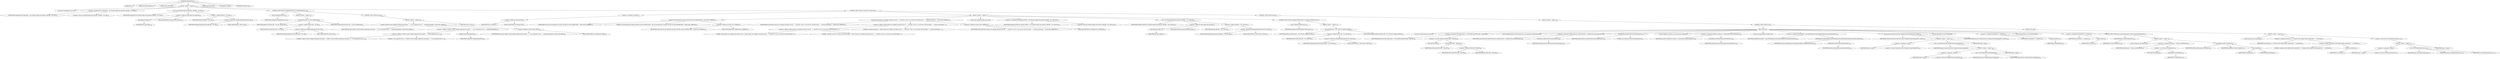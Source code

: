 digraph "addVendorFiles" {  
"579" [label = <(METHOD,addVendorFiles)<SUB>457</SUB>> ]
"45" [label = <(PARAM,this)<SUB>457</SUB>> ]
"580" [label = <(PARAM,Hashtable ejbFiles)<SUB>457</SUB>> ]
"581" [label = <(PARAM,String ddPrefix)<SUB>457</SUB>> ]
"582" [label = <(BLOCK,&lt;empty&gt;,&lt;empty&gt;)<SUB>457</SUB>> ]
"47" [label = <(LOCAL,File weblogicDD: java.io.File)> ]
"583" [label = <(&lt;operator&gt;.assignment,File weblogicDD = new File(getConfig().descriptorDir, ddPrefix + WL_DD))<SUB>458</SUB>> ]
"584" [label = <(IDENTIFIER,weblogicDD,File weblogicDD = new File(getConfig().descriptorDir, ddPrefix + WL_DD))<SUB>458</SUB>> ]
"585" [label = <(&lt;operator&gt;.alloc,new File(getConfig().descriptorDir, ddPrefix + WL_DD))<SUB>458</SUB>> ]
"586" [label = <(&lt;init&gt;,new File(getConfig().descriptorDir, ddPrefix + WL_DD))<SUB>458</SUB>> ]
"46" [label = <(IDENTIFIER,weblogicDD,new File(getConfig().descriptorDir, ddPrefix + WL_DD))<SUB>458</SUB>> ]
"587" [label = <(&lt;operator&gt;.fieldAccess,getConfig().descriptorDir)<SUB>458</SUB>> ]
"588" [label = <(getConfig,getConfig())<SUB>458</SUB>> ]
"44" [label = <(IDENTIFIER,this,getConfig())<SUB>458</SUB>> ]
"589" [label = <(FIELD_IDENTIFIER,descriptorDir,descriptorDir)<SUB>458</SUB>> ]
"590" [label = <(&lt;operator&gt;.addition,ddPrefix + WL_DD)<SUB>458</SUB>> ]
"591" [label = <(IDENTIFIER,ddPrefix,ddPrefix + WL_DD)<SUB>458</SUB>> ]
"592" [label = <(&lt;operator&gt;.fieldAccess,WeblogicDeploymentTool.WL_DD)<SUB>458</SUB>> ]
"593" [label = <(IDENTIFIER,WeblogicDeploymentTool,ddPrefix + WL_DD)<SUB>458</SUB>> ]
"594" [label = <(FIELD_IDENTIFIER,WL_DD,WL_DD)<SUB>458</SUB>> ]
"595" [label = <(CONTROL_STRUCTURE,if (weblogicDD.exists()),if (weblogicDD.exists()))<SUB>460</SUB>> ]
"596" [label = <(exists,weblogicDD.exists())<SUB>460</SUB>> ]
"597" [label = <(IDENTIFIER,weblogicDD,weblogicDD.exists())<SUB>460</SUB>> ]
"598" [label = <(BLOCK,&lt;empty&gt;,&lt;empty&gt;)<SUB>460</SUB>> ]
"599" [label = <(put,put(META_DIR + WL_DD, weblogicDD))<SUB>461</SUB>> ]
"600" [label = <(IDENTIFIER,ejbFiles,put(META_DIR + WL_DD, weblogicDD))<SUB>461</SUB>> ]
"601" [label = <(&lt;operator&gt;.addition,META_DIR + WL_DD)<SUB>461</SUB>> ]
"602" [label = <(IDENTIFIER,META_DIR,META_DIR + WL_DD)<SUB>461</SUB>> ]
"603" [label = <(&lt;operator&gt;.fieldAccess,WeblogicDeploymentTool.WL_DD)<SUB>461</SUB>> ]
"604" [label = <(IDENTIFIER,WeblogicDeploymentTool,META_DIR + WL_DD)<SUB>461</SUB>> ]
"605" [label = <(FIELD_IDENTIFIER,WL_DD,WL_DD)<SUB>461</SUB>> ]
"606" [label = <(IDENTIFIER,weblogicDD,put(META_DIR + WL_DD, weblogicDD))<SUB>462</SUB>> ]
"607" [label = <(CONTROL_STRUCTURE,else,else)<SUB>463</SUB>> ]
"608" [label = <(BLOCK,&lt;empty&gt;,&lt;empty&gt;)<SUB>463</SUB>> ]
"609" [label = <(log,log(&quot;Unable to locate weblogic deployment descriptor. &quot; + &quot;It was expected to be in &quot; + weblogicDD.getPath(), Project.MSG_WARN))<SUB>464</SUB>> ]
"48" [label = <(IDENTIFIER,this,log(&quot;Unable to locate weblogic deployment descriptor. &quot; + &quot;It was expected to be in &quot; + weblogicDD.getPath(), Project.MSG_WARN))<SUB>464</SUB>> ]
"610" [label = <(&lt;operator&gt;.addition,&quot;Unable to locate weblogic deployment descriptor. &quot; + &quot;It was expected to be in &quot; + weblogicDD.getPath())<SUB>464</SUB>> ]
"611" [label = <(&lt;operator&gt;.addition,&quot;Unable to locate weblogic deployment descriptor. &quot; + &quot;It was expected to be in &quot;)<SUB>464</SUB>> ]
"612" [label = <(LITERAL,&quot;Unable to locate weblogic deployment descriptor. &quot;,&quot;Unable to locate weblogic deployment descriptor. &quot; + &quot;It was expected to be in &quot;)<SUB>464</SUB>> ]
"613" [label = <(LITERAL,&quot;It was expected to be in &quot;,&quot;Unable to locate weblogic deployment descriptor. &quot; + &quot;It was expected to be in &quot;)<SUB>465</SUB>> ]
"614" [label = <(getPath,weblogicDD.getPath())<SUB>466</SUB>> ]
"615" [label = <(IDENTIFIER,weblogicDD,weblogicDD.getPath())<SUB>466</SUB>> ]
"616" [label = <(&lt;operator&gt;.fieldAccess,Project.MSG_WARN)<SUB>466</SUB>> ]
"617" [label = <(IDENTIFIER,Project,log(&quot;Unable to locate weblogic deployment descriptor. &quot; + &quot;It was expected to be in &quot; + weblogicDD.getPath(), Project.MSG_WARN))<SUB>466</SUB>> ]
"618" [label = <(FIELD_IDENTIFIER,MSG_WARN,MSG_WARN)<SUB>466</SUB>> ]
"619" [label = <(RETURN,return;,return;)<SUB>467</SUB>> ]
"620" [label = <(CONTROL_STRUCTURE,if (!newCMP),if (!newCMP))<SUB>470</SUB>> ]
"621" [label = <(&lt;operator&gt;.logicalNot,!newCMP)<SUB>470</SUB>> ]
"622" [label = <(&lt;operator&gt;.fieldAccess,this.newCMP)<SUB>470</SUB>> ]
"623" [label = <(IDENTIFIER,this,!newCMP)<SUB>470</SUB>> ]
"624" [label = <(FIELD_IDENTIFIER,newCMP,newCMP)<SUB>470</SUB>> ]
"625" [label = <(BLOCK,&lt;empty&gt;,&lt;empty&gt;)<SUB>470</SUB>> ]
"626" [label = <(log,log(&quot;The old method for locating CMP files has been DEPRECATED.&quot;, Project.MSG_VERBOSE))<SUB>471</SUB>> ]
"49" [label = <(IDENTIFIER,this,log(&quot;The old method for locating CMP files has been DEPRECATED.&quot;, Project.MSG_VERBOSE))<SUB>471</SUB>> ]
"627" [label = <(LITERAL,&quot;The old method for locating CMP files has been DEPRECATED.&quot;,log(&quot;The old method for locating CMP files has been DEPRECATED.&quot;, Project.MSG_VERBOSE))<SUB>471</SUB>> ]
"628" [label = <(&lt;operator&gt;.fieldAccess,Project.MSG_VERBOSE)<SUB>471</SUB>> ]
"629" [label = <(IDENTIFIER,Project,log(&quot;The old method for locating CMP files has been DEPRECATED.&quot;, Project.MSG_VERBOSE))<SUB>471</SUB>> ]
"630" [label = <(FIELD_IDENTIFIER,MSG_VERBOSE,MSG_VERBOSE)<SUB>471</SUB>> ]
"631" [label = <(log,log(&quot;Please adjust your weblogic descriptor and set &quot; + &quot;newCMP=\&quot;true\&quot; to use the new CMP descriptor &quot; + &quot;inclusion mechanism. &quot;, Project.MSG_VERBOSE))<SUB>472</SUB>> ]
"50" [label = <(IDENTIFIER,this,log(&quot;Please adjust your weblogic descriptor and set &quot; + &quot;newCMP=\&quot;true\&quot; to use the new CMP descriptor &quot; + &quot;inclusion mechanism. &quot;, Project.MSG_VERBOSE))<SUB>472</SUB>> ]
"632" [label = <(&lt;operator&gt;.addition,&quot;Please adjust your weblogic descriptor and set &quot; + &quot;newCMP=\&quot;true\&quot; to use the new CMP descriptor &quot; + &quot;inclusion mechanism. &quot;)<SUB>472</SUB>> ]
"633" [label = <(&lt;operator&gt;.addition,&quot;Please adjust your weblogic descriptor and set &quot; + &quot;newCMP=\&quot;true\&quot; to use the new CMP descriptor &quot;)<SUB>472</SUB>> ]
"634" [label = <(LITERAL,&quot;Please adjust your weblogic descriptor and set &quot;,&quot;Please adjust your weblogic descriptor and set &quot; + &quot;newCMP=\&quot;true\&quot; to use the new CMP descriptor &quot;)<SUB>472</SUB>> ]
"635" [label = <(LITERAL,&quot;newCMP=\&quot;true\&quot; to use the new CMP descriptor &quot;,&quot;Please adjust your weblogic descriptor and set &quot; + &quot;newCMP=\&quot;true\&quot; to use the new CMP descriptor &quot;)<SUB>473</SUB>> ]
"636" [label = <(LITERAL,&quot;inclusion mechanism. &quot;,&quot;Please adjust your weblogic descriptor and set &quot; + &quot;newCMP=\&quot;true\&quot; to use the new CMP descriptor &quot; + &quot;inclusion mechanism. &quot;)<SUB>474</SUB>> ]
"637" [label = <(&lt;operator&gt;.fieldAccess,Project.MSG_VERBOSE)<SUB>474</SUB>> ]
"638" [label = <(IDENTIFIER,Project,log(&quot;Please adjust your weblogic descriptor and set &quot; + &quot;newCMP=\&quot;true\&quot; to use the new CMP descriptor &quot; + &quot;inclusion mechanism. &quot;, Project.MSG_VERBOSE))<SUB>474</SUB>> ]
"639" [label = <(FIELD_IDENTIFIER,MSG_VERBOSE,MSG_VERBOSE)<SUB>474</SUB>> ]
"53" [label = <(LOCAL,File weblogicCMPDD: java.io.File)> ]
"640" [label = <(&lt;operator&gt;.assignment,File weblogicCMPDD = new File(getConfig().descriptorDir, ddPrefix + WL_CMP_DD))<SUB>476</SUB>> ]
"641" [label = <(IDENTIFIER,weblogicCMPDD,File weblogicCMPDD = new File(getConfig().descriptorDir, ddPrefix + WL_CMP_DD))<SUB>476</SUB>> ]
"642" [label = <(&lt;operator&gt;.alloc,new File(getConfig().descriptorDir, ddPrefix + WL_CMP_DD))<SUB>476</SUB>> ]
"643" [label = <(&lt;init&gt;,new File(getConfig().descriptorDir, ddPrefix + WL_CMP_DD))<SUB>476</SUB>> ]
"52" [label = <(IDENTIFIER,weblogicCMPDD,new File(getConfig().descriptorDir, ddPrefix + WL_CMP_DD))<SUB>476</SUB>> ]
"644" [label = <(&lt;operator&gt;.fieldAccess,getConfig().descriptorDir)<SUB>476</SUB>> ]
"645" [label = <(getConfig,getConfig())<SUB>476</SUB>> ]
"51" [label = <(IDENTIFIER,this,getConfig())<SUB>476</SUB>> ]
"646" [label = <(FIELD_IDENTIFIER,descriptorDir,descriptorDir)<SUB>476</SUB>> ]
"647" [label = <(&lt;operator&gt;.addition,ddPrefix + WL_CMP_DD)<SUB>476</SUB>> ]
"648" [label = <(IDENTIFIER,ddPrefix,ddPrefix + WL_CMP_DD)<SUB>476</SUB>> ]
"649" [label = <(&lt;operator&gt;.fieldAccess,WeblogicDeploymentTool.WL_CMP_DD)<SUB>476</SUB>> ]
"650" [label = <(IDENTIFIER,WeblogicDeploymentTool,ddPrefix + WL_CMP_DD)<SUB>476</SUB>> ]
"651" [label = <(FIELD_IDENTIFIER,WL_CMP_DD,WL_CMP_DD)<SUB>476</SUB>> ]
"652" [label = <(CONTROL_STRUCTURE,if (weblogicCMPDD.exists()),if (weblogicCMPDD.exists()))<SUB>478</SUB>> ]
"653" [label = <(exists,weblogicCMPDD.exists())<SUB>478</SUB>> ]
"654" [label = <(IDENTIFIER,weblogicCMPDD,weblogicCMPDD.exists())<SUB>478</SUB>> ]
"655" [label = <(BLOCK,&lt;empty&gt;,&lt;empty&gt;)<SUB>478</SUB>> ]
"656" [label = <(put,put(META_DIR + WL_CMP_DD, weblogicCMPDD))<SUB>479</SUB>> ]
"657" [label = <(IDENTIFIER,ejbFiles,put(META_DIR + WL_CMP_DD, weblogicCMPDD))<SUB>479</SUB>> ]
"658" [label = <(&lt;operator&gt;.addition,META_DIR + WL_CMP_DD)<SUB>479</SUB>> ]
"659" [label = <(IDENTIFIER,META_DIR,META_DIR + WL_CMP_DD)<SUB>479</SUB>> ]
"660" [label = <(&lt;operator&gt;.fieldAccess,WeblogicDeploymentTool.WL_CMP_DD)<SUB>479</SUB>> ]
"661" [label = <(IDENTIFIER,WeblogicDeploymentTool,META_DIR + WL_CMP_DD)<SUB>479</SUB>> ]
"662" [label = <(FIELD_IDENTIFIER,WL_CMP_DD,WL_CMP_DD)<SUB>479</SUB>> ]
"663" [label = <(IDENTIFIER,weblogicCMPDD,put(META_DIR + WL_CMP_DD, weblogicCMPDD))<SUB>480</SUB>> ]
"664" [label = <(CONTROL_STRUCTURE,else,else)<SUB>482</SUB>> ]
"665" [label = <(BLOCK,&lt;empty&gt;,&lt;empty&gt;)<SUB>482</SUB>> ]
"666" [label = <(CONTROL_STRUCTURE,try,try)<SUB>487</SUB>> ]
"667" [label = <(BLOCK,try,try)<SUB>487</SUB>> ]
"668" [label = <(LOCAL,File ejbDescriptor: java.io.File)> ]
"669" [label = <(&lt;operator&gt;.assignment,File ejbDescriptor = (File) ejbFiles.get(META_DIR + EJB_DD))<SUB>488</SUB>> ]
"670" [label = <(IDENTIFIER,ejbDescriptor,File ejbDescriptor = (File) ejbFiles.get(META_DIR + EJB_DD))<SUB>488</SUB>> ]
"671" [label = <(&lt;operator&gt;.cast,(File) ejbFiles.get(META_DIR + EJB_DD))<SUB>488</SUB>> ]
"672" [label = <(TYPE_REF,File,File)<SUB>488</SUB>> ]
"673" [label = <(get,get(META_DIR + EJB_DD))<SUB>488</SUB>> ]
"674" [label = <(IDENTIFIER,ejbFiles,get(META_DIR + EJB_DD))<SUB>488</SUB>> ]
"675" [label = <(&lt;operator&gt;.addition,META_DIR + EJB_DD)<SUB>488</SUB>> ]
"676" [label = <(IDENTIFIER,META_DIR,META_DIR + EJB_DD)<SUB>488</SUB>> ]
"677" [label = <(IDENTIFIER,EJB_DD,META_DIR + EJB_DD)<SUB>488</SUB>> ]
"678" [label = <(LOCAL,SAXParserFactory saxParserFactory: javax.xml.parsers.SAXParserFactory)> ]
"679" [label = <(&lt;operator&gt;.assignment,SAXParserFactory saxParserFactory = SAXParserFactory.newInstance())<SUB>489</SUB>> ]
"680" [label = <(IDENTIFIER,saxParserFactory,SAXParserFactory saxParserFactory = SAXParserFactory.newInstance())<SUB>489</SUB>> ]
"681" [label = <(newInstance,SAXParserFactory.newInstance())<SUB>489</SUB>> ]
"682" [label = <(IDENTIFIER,SAXParserFactory,SAXParserFactory.newInstance())<SUB>489</SUB>> ]
"683" [label = <(setValidating,saxParserFactory.setValidating(true))<SUB>491</SUB>> ]
"684" [label = <(IDENTIFIER,saxParserFactory,saxParserFactory.setValidating(true))<SUB>491</SUB>> ]
"685" [label = <(LITERAL,true,saxParserFactory.setValidating(true))<SUB>491</SUB>> ]
"686" [label = <(LOCAL,SAXParser saxParser: javax.xml.parsers.SAXParser)> ]
"687" [label = <(&lt;operator&gt;.assignment,SAXParser saxParser = saxParserFactory.newSAXParser())<SUB>493</SUB>> ]
"688" [label = <(IDENTIFIER,saxParser,SAXParser saxParser = saxParserFactory.newSAXParser())<SUB>493</SUB>> ]
"689" [label = <(newSAXParser,saxParserFactory.newSAXParser())<SUB>493</SUB>> ]
"690" [label = <(IDENTIFIER,saxParserFactory,saxParserFactory.newSAXParser())<SUB>493</SUB>> ]
"691" [label = <(LOCAL,DescriptorHandler handler: ANY)> ]
"692" [label = <(&lt;operator&gt;.assignment,ANY handler = this.getWeblogicDescriptorHandler(ejbDescriptor.getParentFile()))<SUB>494</SUB>> ]
"693" [label = <(IDENTIFIER,handler,ANY handler = this.getWeblogicDescriptorHandler(ejbDescriptor.getParentFile()))<SUB>494</SUB>> ]
"694" [label = <(getWeblogicDescriptorHandler,this.getWeblogicDescriptorHandler(ejbDescriptor.getParentFile()))<SUB>495</SUB>> ]
"54" [label = <(IDENTIFIER,this,this.getWeblogicDescriptorHandler(ejbDescriptor.getParentFile()))<SUB>495</SUB>> ]
"695" [label = <(getParentFile,ejbDescriptor.getParentFile())<SUB>495</SUB>> ]
"696" [label = <(IDENTIFIER,ejbDescriptor,ejbDescriptor.getParentFile())<SUB>495</SUB>> ]
"697" [label = <(parse,parse(new InputSource(new FileInputStream(weblogicDD)), handler))<SUB>497</SUB>> ]
"698" [label = <(IDENTIFIER,saxParser,parse(new InputSource(new FileInputStream(weblogicDD)), handler))<SUB>497</SUB>> ]
"699" [label = <(BLOCK,&lt;empty&gt;,&lt;empty&gt;)<SUB>497</SUB>> ]
"700" [label = <(&lt;operator&gt;.assignment,&lt;empty&gt;)> ]
"701" [label = <(IDENTIFIER,$obj6,&lt;empty&gt;)> ]
"702" [label = <(&lt;operator&gt;.alloc,new InputSource(new FileInputStream(weblogicDD)))<SUB>497</SUB>> ]
"703" [label = <(&lt;init&gt;,new InputSource(new FileInputStream(weblogicDD)))<SUB>497</SUB>> ]
"704" [label = <(IDENTIFIER,$obj6,new InputSource(new FileInputStream(weblogicDD)))> ]
"705" [label = <(BLOCK,&lt;empty&gt;,&lt;empty&gt;)<SUB>498</SUB>> ]
"706" [label = <(&lt;operator&gt;.assignment,&lt;empty&gt;)> ]
"707" [label = <(IDENTIFIER,$obj5,&lt;empty&gt;)> ]
"708" [label = <(&lt;operator&gt;.alloc,new FileInputStream(weblogicDD))<SUB>498</SUB>> ]
"709" [label = <(&lt;init&gt;,new FileInputStream(weblogicDD))<SUB>498</SUB>> ]
"710" [label = <(IDENTIFIER,$obj5,new FileInputStream(weblogicDD))> ]
"711" [label = <(IDENTIFIER,weblogicDD,new FileInputStream(weblogicDD))<SUB>498</SUB>> ]
"712" [label = <(IDENTIFIER,$obj5,&lt;empty&gt;)> ]
"713" [label = <(IDENTIFIER,$obj6,&lt;empty&gt;)> ]
"714" [label = <(IDENTIFIER,handler,parse(new InputSource(new FileInputStream(weblogicDD)), handler))<SUB>499</SUB>> ]
"715" [label = <(LOCAL,Hashtable ht: java.util.Hashtable)> ]
"716" [label = <(&lt;operator&gt;.assignment,Hashtable ht = getFiles())<SUB>501</SUB>> ]
"717" [label = <(IDENTIFIER,ht,Hashtable ht = getFiles())<SUB>501</SUB>> ]
"718" [label = <(getFiles,getFiles())<SUB>501</SUB>> ]
"719" [label = <(IDENTIFIER,handler,getFiles())<SUB>501</SUB>> ]
"720" [label = <(LOCAL,Enumeration e: java.util.Enumeration)> ]
"721" [label = <(&lt;operator&gt;.assignment,Enumeration e = ht.keys())<SUB>502</SUB>> ]
"722" [label = <(IDENTIFIER,e,Enumeration e = ht.keys())<SUB>502</SUB>> ]
"723" [label = <(keys,ht.keys())<SUB>502</SUB>> ]
"724" [label = <(IDENTIFIER,ht,ht.keys())<SUB>502</SUB>> ]
"725" [label = <(CONTROL_STRUCTURE,while (e.hasMoreElements()),while (e.hasMoreElements()))<SUB>504</SUB>> ]
"726" [label = <(hasMoreElements,e.hasMoreElements())<SUB>504</SUB>> ]
"727" [label = <(IDENTIFIER,e,e.hasMoreElements())<SUB>504</SUB>> ]
"728" [label = <(BLOCK,&lt;empty&gt;,&lt;empty&gt;)<SUB>504</SUB>> ]
"729" [label = <(LOCAL,String key: java.lang.String)> ]
"730" [label = <(&lt;operator&gt;.assignment,String key = (String) e.nextElement())<SUB>505</SUB>> ]
"731" [label = <(IDENTIFIER,key,String key = (String) e.nextElement())<SUB>505</SUB>> ]
"732" [label = <(&lt;operator&gt;.cast,(String) e.nextElement())<SUB>505</SUB>> ]
"733" [label = <(TYPE_REF,String,String)<SUB>505</SUB>> ]
"734" [label = <(nextElement,e.nextElement())<SUB>505</SUB>> ]
"735" [label = <(IDENTIFIER,e,e.nextElement())<SUB>505</SUB>> ]
"736" [label = <(put,ejbFiles.put(key, ht.get(key)))<SUB>507</SUB>> ]
"737" [label = <(IDENTIFIER,ejbFiles,ejbFiles.put(key, ht.get(key)))<SUB>507</SUB>> ]
"738" [label = <(IDENTIFIER,key,ejbFiles.put(key, ht.get(key)))<SUB>507</SUB>> ]
"739" [label = <(get,ht.get(key))<SUB>507</SUB>> ]
"740" [label = <(IDENTIFIER,ht,ht.get(key))<SUB>507</SUB>> ]
"741" [label = <(IDENTIFIER,key,ht.get(key))<SUB>507</SUB>> ]
"742" [label = <(BLOCK,catch,catch)> ]
"743" [label = <(BLOCK,&lt;empty&gt;,&lt;empty&gt;)<SUB>509</SUB>> ]
"744" [label = <(LOCAL,String msg: java.lang.String)> ]
"745" [label = <(&lt;operator&gt;.assignment,String msg = &quot;Exception while adding Vendor specific files: &quot; + e.toString())<SUB>510</SUB>> ]
"746" [label = <(IDENTIFIER,msg,String msg = &quot;Exception while adding Vendor specific files: &quot; + e.toString())<SUB>510</SUB>> ]
"747" [label = <(&lt;operator&gt;.addition,&quot;Exception while adding Vendor specific files: &quot; + e.toString())<SUB>510</SUB>> ]
"748" [label = <(LITERAL,&quot;Exception while adding Vendor specific files: &quot;,&quot;Exception while adding Vendor specific files: &quot; + e.toString())<SUB>510</SUB>> ]
"749" [label = <(toString,e.toString())<SUB>510</SUB>> ]
"750" [label = <(IDENTIFIER,e,e.toString())<SUB>510</SUB>> ]
"751" [label = <(&lt;operator&gt;.throw,throw new BuildException(msg, e);)<SUB>512</SUB>> ]
"752" [label = <(BLOCK,&lt;empty&gt;,&lt;empty&gt;)<SUB>512</SUB>> ]
"753" [label = <(&lt;operator&gt;.assignment,&lt;empty&gt;)> ]
"754" [label = <(IDENTIFIER,$obj7,&lt;empty&gt;)> ]
"755" [label = <(&lt;operator&gt;.alloc,new BuildException(msg, e))<SUB>512</SUB>> ]
"756" [label = <(&lt;init&gt;,new BuildException(msg, e))<SUB>512</SUB>> ]
"757" [label = <(IDENTIFIER,$obj7,new BuildException(msg, e))> ]
"758" [label = <(IDENTIFIER,msg,new BuildException(msg, e))<SUB>512</SUB>> ]
"759" [label = <(IDENTIFIER,e,new BuildException(msg, e))<SUB>512</SUB>> ]
"760" [label = <(IDENTIFIER,$obj7,&lt;empty&gt;)> ]
"761" [label = <(MODIFIER,PROTECTED)> ]
"762" [label = <(MODIFIER,VIRTUAL)> ]
"763" [label = <(METHOD_RETURN,void)<SUB>457</SUB>> ]
  "579" -> "45" 
  "579" -> "580" 
  "579" -> "581" 
  "579" -> "582" 
  "579" -> "761" 
  "579" -> "762" 
  "579" -> "763" 
  "582" -> "47" 
  "582" -> "583" 
  "582" -> "586" 
  "582" -> "595" 
  "582" -> "620" 
  "583" -> "584" 
  "583" -> "585" 
  "586" -> "46" 
  "586" -> "587" 
  "586" -> "590" 
  "587" -> "588" 
  "587" -> "589" 
  "588" -> "44" 
  "590" -> "591" 
  "590" -> "592" 
  "592" -> "593" 
  "592" -> "594" 
  "595" -> "596" 
  "595" -> "598" 
  "595" -> "607" 
  "596" -> "597" 
  "598" -> "599" 
  "599" -> "600" 
  "599" -> "601" 
  "599" -> "606" 
  "601" -> "602" 
  "601" -> "603" 
  "603" -> "604" 
  "603" -> "605" 
  "607" -> "608" 
  "608" -> "609" 
  "608" -> "619" 
  "609" -> "48" 
  "609" -> "610" 
  "609" -> "616" 
  "610" -> "611" 
  "610" -> "614" 
  "611" -> "612" 
  "611" -> "613" 
  "614" -> "615" 
  "616" -> "617" 
  "616" -> "618" 
  "620" -> "621" 
  "620" -> "625" 
  "620" -> "664" 
  "621" -> "622" 
  "622" -> "623" 
  "622" -> "624" 
  "625" -> "626" 
  "625" -> "631" 
  "625" -> "53" 
  "625" -> "640" 
  "625" -> "643" 
  "625" -> "652" 
  "626" -> "49" 
  "626" -> "627" 
  "626" -> "628" 
  "628" -> "629" 
  "628" -> "630" 
  "631" -> "50" 
  "631" -> "632" 
  "631" -> "637" 
  "632" -> "633" 
  "632" -> "636" 
  "633" -> "634" 
  "633" -> "635" 
  "637" -> "638" 
  "637" -> "639" 
  "640" -> "641" 
  "640" -> "642" 
  "643" -> "52" 
  "643" -> "644" 
  "643" -> "647" 
  "644" -> "645" 
  "644" -> "646" 
  "645" -> "51" 
  "647" -> "648" 
  "647" -> "649" 
  "649" -> "650" 
  "649" -> "651" 
  "652" -> "653" 
  "652" -> "655" 
  "653" -> "654" 
  "655" -> "656" 
  "656" -> "657" 
  "656" -> "658" 
  "656" -> "663" 
  "658" -> "659" 
  "658" -> "660" 
  "660" -> "661" 
  "660" -> "662" 
  "664" -> "665" 
  "665" -> "666" 
  "666" -> "667" 
  "666" -> "742" 
  "667" -> "668" 
  "667" -> "669" 
  "667" -> "678" 
  "667" -> "679" 
  "667" -> "683" 
  "667" -> "686" 
  "667" -> "687" 
  "667" -> "691" 
  "667" -> "692" 
  "667" -> "697" 
  "667" -> "715" 
  "667" -> "716" 
  "667" -> "720" 
  "667" -> "721" 
  "667" -> "725" 
  "669" -> "670" 
  "669" -> "671" 
  "671" -> "672" 
  "671" -> "673" 
  "673" -> "674" 
  "673" -> "675" 
  "675" -> "676" 
  "675" -> "677" 
  "679" -> "680" 
  "679" -> "681" 
  "681" -> "682" 
  "683" -> "684" 
  "683" -> "685" 
  "687" -> "688" 
  "687" -> "689" 
  "689" -> "690" 
  "692" -> "693" 
  "692" -> "694" 
  "694" -> "54" 
  "694" -> "695" 
  "695" -> "696" 
  "697" -> "698" 
  "697" -> "699" 
  "697" -> "714" 
  "699" -> "700" 
  "699" -> "703" 
  "699" -> "713" 
  "700" -> "701" 
  "700" -> "702" 
  "703" -> "704" 
  "703" -> "705" 
  "705" -> "706" 
  "705" -> "709" 
  "705" -> "712" 
  "706" -> "707" 
  "706" -> "708" 
  "709" -> "710" 
  "709" -> "711" 
  "716" -> "717" 
  "716" -> "718" 
  "718" -> "719" 
  "721" -> "722" 
  "721" -> "723" 
  "723" -> "724" 
  "725" -> "726" 
  "725" -> "728" 
  "726" -> "727" 
  "728" -> "729" 
  "728" -> "730" 
  "728" -> "736" 
  "730" -> "731" 
  "730" -> "732" 
  "732" -> "733" 
  "732" -> "734" 
  "734" -> "735" 
  "736" -> "737" 
  "736" -> "738" 
  "736" -> "739" 
  "739" -> "740" 
  "739" -> "741" 
  "742" -> "743" 
  "743" -> "744" 
  "743" -> "745" 
  "743" -> "751" 
  "745" -> "746" 
  "745" -> "747" 
  "747" -> "748" 
  "747" -> "749" 
  "749" -> "750" 
  "751" -> "752" 
  "752" -> "753" 
  "752" -> "756" 
  "752" -> "760" 
  "753" -> "754" 
  "753" -> "755" 
  "756" -> "757" 
  "756" -> "758" 
  "756" -> "759" 
}
